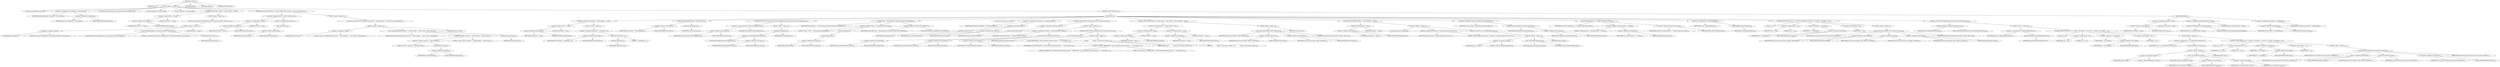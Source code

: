 digraph "execute" {  
"373" [label = <(METHOD,execute)<SUB>202</SUB>> ]
"4" [label = <(PARAM,this)<SUB>202</SUB>> ]
"374" [label = <(BLOCK,&lt;empty&gt;,&lt;empty&gt;)<SUB>202</SUB>> ]
"375" [label = <(LOCAL,File savedBaseDir: java.io.File)> ]
"376" [label = <(&lt;operator&gt;.assignment,File savedBaseDir = this.baseDir)<SUB>203</SUB>> ]
"377" [label = <(IDENTIFIER,savedBaseDir,File savedBaseDir = this.baseDir)<SUB>203</SUB>> ]
"378" [label = <(&lt;operator&gt;.fieldAccess,this.baseDir)<SUB>203</SUB>> ]
"379" [label = <(IDENTIFIER,this,File savedBaseDir = this.baseDir)<SUB>203</SUB>> ]
"380" [label = <(FIELD_IDENTIFIER,baseDir,baseDir)<SUB>203</SUB>> ]
"381" [label = <(LOCAL,DirectoryScanner scanner: org.apache.tools.ant.DirectoryScanner)> ]
"382" [label = <(LOCAL,String[] list: java.lang.String[])> ]
"383" [label = <(LOCAL,String[] dirs: java.lang.String[])> ]
"384" [label = <(CONTROL_STRUCTURE,if (xslFile == null),if (xslFile == null))<SUB>209</SUB>> ]
"385" [label = <(&lt;operator&gt;.equals,xslFile == null)<SUB>209</SUB>> ]
"386" [label = <(&lt;operator&gt;.fieldAccess,this.xslFile)<SUB>209</SUB>> ]
"387" [label = <(IDENTIFIER,this,xslFile == null)<SUB>209</SUB>> ]
"388" [label = <(FIELD_IDENTIFIER,xslFile,xslFile)<SUB>209</SUB>> ]
"389" [label = <(LITERAL,null,xslFile == null)<SUB>209</SUB>> ]
"390" [label = <(BLOCK,&lt;empty&gt;,&lt;empty&gt;)<SUB>209</SUB>> ]
"391" [label = <(&lt;operator&gt;.throw,throw new BuildException(&quot;no stylesheet specified&quot;, getLocation());)<SUB>210</SUB>> ]
"392" [label = <(BLOCK,&lt;empty&gt;,&lt;empty&gt;)<SUB>210</SUB>> ]
"393" [label = <(&lt;operator&gt;.assignment,&lt;empty&gt;)> ]
"394" [label = <(IDENTIFIER,$obj3,&lt;empty&gt;)> ]
"395" [label = <(&lt;operator&gt;.alloc,new BuildException(&quot;no stylesheet specified&quot;, getLocation()))<SUB>210</SUB>> ]
"396" [label = <(&lt;init&gt;,new BuildException(&quot;no stylesheet specified&quot;, getLocation()))<SUB>210</SUB>> ]
"397" [label = <(IDENTIFIER,$obj3,new BuildException(&quot;no stylesheet specified&quot;, getLocation()))> ]
"398" [label = <(LITERAL,&quot;no stylesheet specified&quot;,new BuildException(&quot;no stylesheet specified&quot;, getLocation()))<SUB>210</SUB>> ]
"399" [label = <(getLocation,getLocation())<SUB>210</SUB>> ]
"3" [label = <(IDENTIFIER,this,getLocation())<SUB>210</SUB>> ]
"400" [label = <(IDENTIFIER,$obj3,&lt;empty&gt;)> ]
"401" [label = <(CONTROL_STRUCTURE,if (inFile != null &amp;&amp; !inFile.exists()),if (inFile != null &amp;&amp; !inFile.exists()))<SUB>213</SUB>> ]
"402" [label = <(&lt;operator&gt;.logicalAnd,inFile != null &amp;&amp; !inFile.exists())<SUB>213</SUB>> ]
"403" [label = <(&lt;operator&gt;.notEquals,inFile != null)<SUB>213</SUB>> ]
"404" [label = <(&lt;operator&gt;.fieldAccess,this.inFile)<SUB>213</SUB>> ]
"405" [label = <(IDENTIFIER,this,inFile != null)<SUB>213</SUB>> ]
"406" [label = <(FIELD_IDENTIFIER,inFile,inFile)<SUB>213</SUB>> ]
"407" [label = <(LITERAL,null,inFile != null)<SUB>213</SUB>> ]
"408" [label = <(&lt;operator&gt;.logicalNot,!inFile.exists())<SUB>213</SUB>> ]
"409" [label = <(exists,inFile.exists())<SUB>213</SUB>> ]
"410" [label = <(&lt;operator&gt;.fieldAccess,this.inFile)<SUB>213</SUB>> ]
"411" [label = <(IDENTIFIER,this,inFile.exists())<SUB>213</SUB>> ]
"412" [label = <(FIELD_IDENTIFIER,inFile,inFile)<SUB>213</SUB>> ]
"413" [label = <(BLOCK,&lt;empty&gt;,&lt;empty&gt;)<SUB>213</SUB>> ]
"414" [label = <(&lt;operator&gt;.throw,throw new BuildException(&quot;input file &quot; + inFile.toString() + &quot; does not exist&quot;, getLocation());)<SUB>214</SUB>> ]
"415" [label = <(BLOCK,&lt;empty&gt;,&lt;empty&gt;)<SUB>214</SUB>> ]
"416" [label = <(&lt;operator&gt;.assignment,&lt;empty&gt;)> ]
"417" [label = <(IDENTIFIER,$obj4,&lt;empty&gt;)> ]
"418" [label = <(&lt;operator&gt;.alloc,new BuildException(&quot;input file &quot; + inFile.toString() + &quot; does not exist&quot;, getLocation()))<SUB>214</SUB>> ]
"419" [label = <(&lt;init&gt;,new BuildException(&quot;input file &quot; + inFile.toString() + &quot; does not exist&quot;, getLocation()))<SUB>214</SUB>> ]
"420" [label = <(IDENTIFIER,$obj4,new BuildException(&quot;input file &quot; + inFile.toString() + &quot; does not exist&quot;, getLocation()))> ]
"421" [label = <(&lt;operator&gt;.addition,&quot;input file &quot; + inFile.toString() + &quot; does not exist&quot;)<SUB>214</SUB>> ]
"422" [label = <(&lt;operator&gt;.addition,&quot;input file &quot; + inFile.toString())<SUB>214</SUB>> ]
"423" [label = <(LITERAL,&quot;input file &quot;,&quot;input file &quot; + inFile.toString())<SUB>214</SUB>> ]
"424" [label = <(toString,inFile.toString())<SUB>214</SUB>> ]
"425" [label = <(&lt;operator&gt;.fieldAccess,this.inFile)<SUB>214</SUB>> ]
"426" [label = <(IDENTIFIER,this,inFile.toString())<SUB>214</SUB>> ]
"427" [label = <(FIELD_IDENTIFIER,inFile,inFile)<SUB>214</SUB>> ]
"428" [label = <(LITERAL,&quot; does not exist&quot;,&quot;input file &quot; + inFile.toString() + &quot; does not exist&quot;)<SUB>214</SUB>> ]
"429" [label = <(getLocation,getLocation())<SUB>214</SUB>> ]
"5" [label = <(IDENTIFIER,this,getLocation())<SUB>214</SUB>> ]
"430" [label = <(IDENTIFIER,$obj4,&lt;empty&gt;)> ]
"431" [label = <(CONTROL_STRUCTURE,try,try)<SUB>216</SUB>> ]
"432" [label = <(BLOCK,try,try)<SUB>216</SUB>> ]
"433" [label = <(CONTROL_STRUCTURE,if (baseDir == null),if (baseDir == null))<SUB>217</SUB>> ]
"434" [label = <(&lt;operator&gt;.equals,baseDir == null)<SUB>217</SUB>> ]
"435" [label = <(&lt;operator&gt;.fieldAccess,this.baseDir)<SUB>217</SUB>> ]
"436" [label = <(IDENTIFIER,this,baseDir == null)<SUB>217</SUB>> ]
"437" [label = <(FIELD_IDENTIFIER,baseDir,baseDir)<SUB>217</SUB>> ]
"438" [label = <(LITERAL,null,baseDir == null)<SUB>217</SUB>> ]
"439" [label = <(BLOCK,&lt;empty&gt;,&lt;empty&gt;)<SUB>217</SUB>> ]
"440" [label = <(&lt;operator&gt;.assignment,this.baseDir = resolveFile(&quot;.&quot;))<SUB>218</SUB>> ]
"441" [label = <(&lt;operator&gt;.fieldAccess,this.baseDir)<SUB>218</SUB>> ]
"442" [label = <(IDENTIFIER,this,this.baseDir = resolveFile(&quot;.&quot;))<SUB>218</SUB>> ]
"443" [label = <(FIELD_IDENTIFIER,baseDir,baseDir)<SUB>218</SUB>> ]
"444" [label = <(resolveFile,resolveFile(&quot;.&quot;))<SUB>218</SUB>> ]
"445" [label = <(getProject,getProject())<SUB>218</SUB>> ]
"6" [label = <(IDENTIFIER,this,getProject())<SUB>218</SUB>> ]
"446" [label = <(LITERAL,&quot;.&quot;,resolveFile(&quot;.&quot;))<SUB>218</SUB>> ]
"447" [label = <(&lt;operator&gt;.assignment,this.liaison = this.getLiaison())<SUB>221</SUB>> ]
"448" [label = <(&lt;operator&gt;.fieldAccess,this.liaison)<SUB>221</SUB>> ]
"449" [label = <(IDENTIFIER,this,this.liaison = this.getLiaison())<SUB>221</SUB>> ]
"450" [label = <(FIELD_IDENTIFIER,liaison,liaison)<SUB>221</SUB>> ]
"451" [label = <(getLiaison,this.getLiaison())<SUB>221</SUB>> ]
"7" [label = <(IDENTIFIER,this,this.getLiaison())<SUB>221</SUB>> ]
"452" [label = <(CONTROL_STRUCTURE,if (liaison instanceof XSLTLoggerAware),if (liaison instanceof XSLTLoggerAware))<SUB>224</SUB>> ]
"453" [label = <(&lt;operator&gt;.instanceOf,liaison instanceof XSLTLoggerAware)<SUB>224</SUB>> ]
"454" [label = <(&lt;operator&gt;.fieldAccess,this.liaison)<SUB>224</SUB>> ]
"455" [label = <(IDENTIFIER,this,liaison instanceof XSLTLoggerAware)<SUB>224</SUB>> ]
"456" [label = <(FIELD_IDENTIFIER,liaison,liaison)<SUB>224</SUB>> ]
"457" [label = <(TYPE_REF,XSLTLoggerAware,XSLTLoggerAware)<SUB>224</SUB>> ]
"458" [label = <(BLOCK,&lt;empty&gt;,&lt;empty&gt;)<SUB>224</SUB>> ]
"459" [label = <(setLogger,setLogger(this))<SUB>225</SUB>> ]
"460" [label = <(&lt;operator&gt;.cast,(XSLTLoggerAware) liaison)<SUB>225</SUB>> ]
"461" [label = <(TYPE_REF,XSLTLoggerAware,XSLTLoggerAware)<SUB>225</SUB>> ]
"462" [label = <(&lt;operator&gt;.fieldAccess,this.liaison)<SUB>225</SUB>> ]
"463" [label = <(IDENTIFIER,this,(XSLTLoggerAware) liaison)<SUB>225</SUB>> ]
"464" [label = <(FIELD_IDENTIFIER,liaison,liaison)<SUB>225</SUB>> ]
"8" [label = <(IDENTIFIER,this,setLogger(this))<SUB>225</SUB>> ]
"465" [label = <(log,log(&quot;Using &quot; + liaison.getClass().toString(), Project.MSG_VERBOSE))<SUB>228</SUB>> ]
"9" [label = <(IDENTIFIER,this,log(&quot;Using &quot; + liaison.getClass().toString(), Project.MSG_VERBOSE))<SUB>228</SUB>> ]
"466" [label = <(&lt;operator&gt;.addition,&quot;Using &quot; + liaison.getClass().toString())<SUB>228</SUB>> ]
"467" [label = <(LITERAL,&quot;Using &quot;,&quot;Using &quot; + liaison.getClass().toString())<SUB>228</SUB>> ]
"468" [label = <(toString,toString())<SUB>228</SUB>> ]
"469" [label = <(getClass,getClass())<SUB>228</SUB>> ]
"470" [label = <(&lt;operator&gt;.fieldAccess,this.liaison)<SUB>228</SUB>> ]
"471" [label = <(IDENTIFIER,this,getClass())<SUB>228</SUB>> ]
"472" [label = <(FIELD_IDENTIFIER,liaison,liaison)<SUB>228</SUB>> ]
"473" [label = <(&lt;operator&gt;.fieldAccess,Project.MSG_VERBOSE)<SUB>228</SUB>> ]
"474" [label = <(IDENTIFIER,Project,log(&quot;Using &quot; + liaison.getClass().toString(), Project.MSG_VERBOSE))<SUB>228</SUB>> ]
"475" [label = <(FIELD_IDENTIFIER,MSG_VERBOSE,MSG_VERBOSE)<SUB>228</SUB>> ]
"476" [label = <(LOCAL,File stylesheet: java.io.File)> ]
"477" [label = <(&lt;operator&gt;.assignment,File stylesheet = resolveFile(xslFile))<SUB>230</SUB>> ]
"478" [label = <(IDENTIFIER,stylesheet,File stylesheet = resolveFile(xslFile))<SUB>230</SUB>> ]
"479" [label = <(resolveFile,resolveFile(xslFile))<SUB>230</SUB>> ]
"480" [label = <(getProject,getProject())<SUB>230</SUB>> ]
"10" [label = <(IDENTIFIER,this,getProject())<SUB>230</SUB>> ]
"481" [label = <(&lt;operator&gt;.fieldAccess,this.xslFile)<SUB>230</SUB>> ]
"482" [label = <(IDENTIFIER,this,resolveFile(xslFile))<SUB>230</SUB>> ]
"483" [label = <(FIELD_IDENTIFIER,xslFile,xslFile)<SUB>230</SUB>> ]
"484" [label = <(CONTROL_STRUCTURE,if (!stylesheet.exists()),if (!stylesheet.exists()))<SUB>231</SUB>> ]
"485" [label = <(&lt;operator&gt;.logicalNot,!stylesheet.exists())<SUB>231</SUB>> ]
"486" [label = <(exists,stylesheet.exists())<SUB>231</SUB>> ]
"487" [label = <(IDENTIFIER,stylesheet,stylesheet.exists())<SUB>231</SUB>> ]
"488" [label = <(BLOCK,&lt;empty&gt;,&lt;empty&gt;)<SUB>231</SUB>> ]
"489" [label = <(&lt;operator&gt;.assignment,stylesheet = resolveFile(baseDir, xslFile))<SUB>232</SUB>> ]
"490" [label = <(IDENTIFIER,stylesheet,stylesheet = resolveFile(baseDir, xslFile))<SUB>232</SUB>> ]
"491" [label = <(resolveFile,resolveFile(baseDir, xslFile))<SUB>232</SUB>> ]
"492" [label = <(&lt;operator&gt;.fieldAccess,this.fileUtils)<SUB>232</SUB>> ]
"493" [label = <(IDENTIFIER,this,resolveFile(baseDir, xslFile))<SUB>232</SUB>> ]
"494" [label = <(FIELD_IDENTIFIER,fileUtils,fileUtils)<SUB>232</SUB>> ]
"495" [label = <(&lt;operator&gt;.fieldAccess,this.baseDir)<SUB>232</SUB>> ]
"496" [label = <(IDENTIFIER,this,resolveFile(baseDir, xslFile))<SUB>232</SUB>> ]
"497" [label = <(FIELD_IDENTIFIER,baseDir,baseDir)<SUB>232</SUB>> ]
"498" [label = <(&lt;operator&gt;.fieldAccess,this.xslFile)<SUB>232</SUB>> ]
"499" [label = <(IDENTIFIER,this,resolveFile(baseDir, xslFile))<SUB>232</SUB>> ]
"500" [label = <(FIELD_IDENTIFIER,xslFile,xslFile)<SUB>232</SUB>> ]
"501" [label = <(CONTROL_STRUCTURE,if (stylesheet.exists()),if (stylesheet.exists()))<SUB>237</SUB>> ]
"502" [label = <(exists,stylesheet.exists())<SUB>237</SUB>> ]
"503" [label = <(IDENTIFIER,stylesheet,stylesheet.exists())<SUB>237</SUB>> ]
"504" [label = <(BLOCK,&lt;empty&gt;,&lt;empty&gt;)<SUB>237</SUB>> ]
"505" [label = <(log,log(&quot;DEPRECATED - the style attribute should be relative &quot; + &quot;to the project\'s&quot;))<SUB>238</SUB>> ]
"11" [label = <(IDENTIFIER,this,log(&quot;DEPRECATED - the style attribute should be relative &quot; + &quot;to the project\'s&quot;))<SUB>238</SUB>> ]
"506" [label = <(&lt;operator&gt;.addition,&quot;DEPRECATED - the style attribute should be relative &quot; + &quot;to the project\'s&quot;)<SUB>238</SUB>> ]
"507" [label = <(LITERAL,&quot;DEPRECATED - the style attribute should be relative &quot;,&quot;DEPRECATED - the style attribute should be relative &quot; + &quot;to the project\'s&quot;)<SUB>238</SUB>> ]
"508" [label = <(LITERAL,&quot;to the project\'s&quot;,&quot;DEPRECATED - the style attribute should be relative &quot; + &quot;to the project\'s&quot;)<SUB>239</SUB>> ]
"509" [label = <(log,log(&quot;             basedir, not the tasks\'s basedir.&quot;))<SUB>240</SUB>> ]
"12" [label = <(IDENTIFIER,this,log(&quot;             basedir, not the tasks\'s basedir.&quot;))<SUB>240</SUB>> ]
"510" [label = <(LITERAL,&quot;             basedir, not the tasks\'s basedir.&quot;,log(&quot;             basedir, not the tasks\'s basedir.&quot;))<SUB>240</SUB>> ]
"511" [label = <(CONTROL_STRUCTURE,if (inFile != null &amp;&amp; outFile != null),if (inFile != null &amp;&amp; outFile != null))<SUB>245</SUB>> ]
"512" [label = <(&lt;operator&gt;.logicalAnd,inFile != null &amp;&amp; outFile != null)<SUB>245</SUB>> ]
"513" [label = <(&lt;operator&gt;.notEquals,inFile != null)<SUB>245</SUB>> ]
"514" [label = <(&lt;operator&gt;.fieldAccess,this.inFile)<SUB>245</SUB>> ]
"515" [label = <(IDENTIFIER,this,inFile != null)<SUB>245</SUB>> ]
"516" [label = <(FIELD_IDENTIFIER,inFile,inFile)<SUB>245</SUB>> ]
"517" [label = <(LITERAL,null,inFile != null)<SUB>245</SUB>> ]
"518" [label = <(&lt;operator&gt;.notEquals,outFile != null)<SUB>245</SUB>> ]
"519" [label = <(&lt;operator&gt;.fieldAccess,this.outFile)<SUB>245</SUB>> ]
"520" [label = <(IDENTIFIER,this,outFile != null)<SUB>245</SUB>> ]
"521" [label = <(FIELD_IDENTIFIER,outFile,outFile)<SUB>245</SUB>> ]
"522" [label = <(LITERAL,null,outFile != null)<SUB>245</SUB>> ]
"523" [label = <(BLOCK,&lt;empty&gt;,&lt;empty&gt;)<SUB>245</SUB>> ]
"524" [label = <(process,this.process(inFile, outFile, stylesheet))<SUB>246</SUB>> ]
"13" [label = <(IDENTIFIER,this,this.process(inFile, outFile, stylesheet))<SUB>246</SUB>> ]
"525" [label = <(&lt;operator&gt;.fieldAccess,this.inFile)<SUB>246</SUB>> ]
"526" [label = <(IDENTIFIER,this,this.process(inFile, outFile, stylesheet))<SUB>246</SUB>> ]
"527" [label = <(FIELD_IDENTIFIER,inFile,inFile)<SUB>246</SUB>> ]
"528" [label = <(&lt;operator&gt;.fieldAccess,this.outFile)<SUB>246</SUB>> ]
"529" [label = <(IDENTIFIER,this,this.process(inFile, outFile, stylesheet))<SUB>246</SUB>> ]
"530" [label = <(FIELD_IDENTIFIER,outFile,outFile)<SUB>246</SUB>> ]
"531" [label = <(IDENTIFIER,stylesheet,this.process(inFile, outFile, stylesheet))<SUB>246</SUB>> ]
"532" [label = <(RETURN,return;,return;)<SUB>247</SUB>> ]
"533" [label = <(CONTROL_STRUCTURE,if (destDir == null),if (destDir == null))<SUB>256</SUB>> ]
"534" [label = <(&lt;operator&gt;.equals,destDir == null)<SUB>256</SUB>> ]
"535" [label = <(&lt;operator&gt;.fieldAccess,this.destDir)<SUB>256</SUB>> ]
"536" [label = <(IDENTIFIER,this,destDir == null)<SUB>256</SUB>> ]
"537" [label = <(FIELD_IDENTIFIER,destDir,destDir)<SUB>256</SUB>> ]
"538" [label = <(LITERAL,null,destDir == null)<SUB>256</SUB>> ]
"539" [label = <(BLOCK,&lt;empty&gt;,&lt;empty&gt;)<SUB>256</SUB>> ]
"540" [label = <(LOCAL,String msg: java.lang.String)> ]
"541" [label = <(&lt;operator&gt;.assignment,String msg = &quot;destdir attributes must be set!&quot;)<SUB>257</SUB>> ]
"542" [label = <(IDENTIFIER,msg,String msg = &quot;destdir attributes must be set!&quot;)<SUB>257</SUB>> ]
"543" [label = <(LITERAL,&quot;destdir attributes must be set!&quot;,String msg = &quot;destdir attributes must be set!&quot;)<SUB>257</SUB>> ]
"544" [label = <(&lt;operator&gt;.throw,throw new BuildException(msg);)<SUB>258</SUB>> ]
"545" [label = <(BLOCK,&lt;empty&gt;,&lt;empty&gt;)<SUB>258</SUB>> ]
"546" [label = <(&lt;operator&gt;.assignment,&lt;empty&gt;)> ]
"547" [label = <(IDENTIFIER,$obj5,&lt;empty&gt;)> ]
"548" [label = <(&lt;operator&gt;.alloc,new BuildException(msg))<SUB>258</SUB>> ]
"549" [label = <(&lt;init&gt;,new BuildException(msg))<SUB>258</SUB>> ]
"550" [label = <(IDENTIFIER,$obj5,new BuildException(msg))> ]
"551" [label = <(IDENTIFIER,msg,new BuildException(msg))<SUB>258</SUB>> ]
"552" [label = <(IDENTIFIER,$obj5,&lt;empty&gt;)> ]
"553" [label = <(&lt;operator&gt;.assignment,scanner = getDirectoryScanner(baseDir))<SUB>260</SUB>> ]
"554" [label = <(IDENTIFIER,scanner,scanner = getDirectoryScanner(baseDir))<SUB>260</SUB>> ]
"555" [label = <(getDirectoryScanner,getDirectoryScanner(baseDir))<SUB>260</SUB>> ]
"14" [label = <(IDENTIFIER,this,getDirectoryScanner(baseDir))<SUB>260</SUB>> ]
"556" [label = <(&lt;operator&gt;.fieldAccess,this.baseDir)<SUB>260</SUB>> ]
"557" [label = <(IDENTIFIER,this,getDirectoryScanner(baseDir))<SUB>260</SUB>> ]
"558" [label = <(FIELD_IDENTIFIER,baseDir,baseDir)<SUB>260</SUB>> ]
"559" [label = <(log,log(&quot;Transforming into &quot; + destDir, Project.MSG_INFO))<SUB>261</SUB>> ]
"15" [label = <(IDENTIFIER,this,log(&quot;Transforming into &quot; + destDir, Project.MSG_INFO))<SUB>261</SUB>> ]
"560" [label = <(&lt;operator&gt;.addition,&quot;Transforming into &quot; + destDir)<SUB>261</SUB>> ]
"561" [label = <(LITERAL,&quot;Transforming into &quot;,&quot;Transforming into &quot; + destDir)<SUB>261</SUB>> ]
"562" [label = <(&lt;operator&gt;.fieldAccess,this.destDir)<SUB>261</SUB>> ]
"563" [label = <(IDENTIFIER,this,&quot;Transforming into &quot; + destDir)<SUB>261</SUB>> ]
"564" [label = <(FIELD_IDENTIFIER,destDir,destDir)<SUB>261</SUB>> ]
"565" [label = <(&lt;operator&gt;.fieldAccess,Project.MSG_INFO)<SUB>261</SUB>> ]
"566" [label = <(IDENTIFIER,Project,log(&quot;Transforming into &quot; + destDir, Project.MSG_INFO))<SUB>261</SUB>> ]
"567" [label = <(FIELD_IDENTIFIER,MSG_INFO,MSG_INFO)<SUB>261</SUB>> ]
"568" [label = <(&lt;operator&gt;.assignment,list = getIncludedFiles())<SUB>264</SUB>> ]
"569" [label = <(IDENTIFIER,list,list = getIncludedFiles())<SUB>264</SUB>> ]
"570" [label = <(getIncludedFiles,getIncludedFiles())<SUB>264</SUB>> ]
"571" [label = <(IDENTIFIER,scanner,getIncludedFiles())<SUB>264</SUB>> ]
"572" [label = <(CONTROL_STRUCTURE,for (int i = 0; Some(i &lt; list.length); ++i),for (int i = 0; Some(i &lt; list.length); ++i))<SUB>265</SUB>> ]
"573" [label = <(LOCAL,int i: int)> ]
"574" [label = <(&lt;operator&gt;.assignment,int i = 0)<SUB>265</SUB>> ]
"575" [label = <(IDENTIFIER,i,int i = 0)<SUB>265</SUB>> ]
"576" [label = <(LITERAL,0,int i = 0)<SUB>265</SUB>> ]
"577" [label = <(&lt;operator&gt;.lessThan,i &lt; list.length)<SUB>265</SUB>> ]
"578" [label = <(IDENTIFIER,i,i &lt; list.length)<SUB>265</SUB>> ]
"579" [label = <(&lt;operator&gt;.fieldAccess,list.length)<SUB>265</SUB>> ]
"580" [label = <(IDENTIFIER,list,i &lt; list.length)<SUB>265</SUB>> ]
"581" [label = <(FIELD_IDENTIFIER,length,length)<SUB>265</SUB>> ]
"582" [label = <(&lt;operator&gt;.preIncrement,++i)<SUB>265</SUB>> ]
"583" [label = <(IDENTIFIER,i,++i)<SUB>265</SUB>> ]
"584" [label = <(BLOCK,&lt;empty&gt;,&lt;empty&gt;)<SUB>265</SUB>> ]
"585" [label = <(process,this.process(baseDir, list[i], destDir, stylesheet))<SUB>266</SUB>> ]
"16" [label = <(IDENTIFIER,this,this.process(baseDir, list[i], destDir, stylesheet))<SUB>266</SUB>> ]
"586" [label = <(&lt;operator&gt;.fieldAccess,this.baseDir)<SUB>266</SUB>> ]
"587" [label = <(IDENTIFIER,this,this.process(baseDir, list[i], destDir, stylesheet))<SUB>266</SUB>> ]
"588" [label = <(FIELD_IDENTIFIER,baseDir,baseDir)<SUB>266</SUB>> ]
"589" [label = <(&lt;operator&gt;.indexAccess,list[i])<SUB>266</SUB>> ]
"590" [label = <(IDENTIFIER,list,this.process(baseDir, list[i], destDir, stylesheet))<SUB>266</SUB>> ]
"591" [label = <(IDENTIFIER,i,this.process(baseDir, list[i], destDir, stylesheet))<SUB>266</SUB>> ]
"592" [label = <(&lt;operator&gt;.fieldAccess,this.destDir)<SUB>266</SUB>> ]
"593" [label = <(IDENTIFIER,this,this.process(baseDir, list[i], destDir, stylesheet))<SUB>266</SUB>> ]
"594" [label = <(FIELD_IDENTIFIER,destDir,destDir)<SUB>266</SUB>> ]
"595" [label = <(IDENTIFIER,stylesheet,this.process(baseDir, list[i], destDir, stylesheet))<SUB>266</SUB>> ]
"596" [label = <(CONTROL_STRUCTURE,if (performDirectoryScan),if (performDirectoryScan))<SUB>268</SUB>> ]
"597" [label = <(&lt;operator&gt;.fieldAccess,this.performDirectoryScan)<SUB>268</SUB>> ]
"598" [label = <(IDENTIFIER,this,if (performDirectoryScan))<SUB>268</SUB>> ]
"599" [label = <(FIELD_IDENTIFIER,performDirectoryScan,performDirectoryScan)<SUB>268</SUB>> ]
"600" [label = <(BLOCK,&lt;empty&gt;,&lt;empty&gt;)<SUB>268</SUB>> ]
"601" [label = <(&lt;operator&gt;.assignment,dirs = getIncludedDirectories())<SUB>270</SUB>> ]
"602" [label = <(IDENTIFIER,dirs,dirs = getIncludedDirectories())<SUB>270</SUB>> ]
"603" [label = <(getIncludedDirectories,getIncludedDirectories())<SUB>270</SUB>> ]
"604" [label = <(IDENTIFIER,scanner,getIncludedDirectories())<SUB>270</SUB>> ]
"605" [label = <(CONTROL_STRUCTURE,for (int j = 0; Some(j &lt; dirs.length); ++j),for (int j = 0; Some(j &lt; dirs.length); ++j))<SUB>271</SUB>> ]
"606" [label = <(LOCAL,int j: int)> ]
"607" [label = <(&lt;operator&gt;.assignment,int j = 0)<SUB>271</SUB>> ]
"608" [label = <(IDENTIFIER,j,int j = 0)<SUB>271</SUB>> ]
"609" [label = <(LITERAL,0,int j = 0)<SUB>271</SUB>> ]
"610" [label = <(&lt;operator&gt;.lessThan,j &lt; dirs.length)<SUB>271</SUB>> ]
"611" [label = <(IDENTIFIER,j,j &lt; dirs.length)<SUB>271</SUB>> ]
"612" [label = <(&lt;operator&gt;.fieldAccess,dirs.length)<SUB>271</SUB>> ]
"613" [label = <(IDENTIFIER,dirs,j &lt; dirs.length)<SUB>271</SUB>> ]
"614" [label = <(FIELD_IDENTIFIER,length,length)<SUB>271</SUB>> ]
"615" [label = <(&lt;operator&gt;.preIncrement,++j)<SUB>271</SUB>> ]
"616" [label = <(IDENTIFIER,j,++j)<SUB>271</SUB>> ]
"617" [label = <(BLOCK,&lt;empty&gt;,&lt;empty&gt;)<SUB>271</SUB>> ]
"618" [label = <(&lt;operator&gt;.assignment,list = new File(baseDir, dirs[j]).list())<SUB>272</SUB>> ]
"619" [label = <(IDENTIFIER,list,list = new File(baseDir, dirs[j]).list())<SUB>272</SUB>> ]
"620" [label = <(list,new File(baseDir, dirs[j]).list())<SUB>272</SUB>> ]
"621" [label = <(BLOCK,&lt;empty&gt;,&lt;empty&gt;)<SUB>272</SUB>> ]
"622" [label = <(&lt;operator&gt;.assignment,&lt;empty&gt;)> ]
"623" [label = <(IDENTIFIER,$obj6,&lt;empty&gt;)> ]
"624" [label = <(&lt;operator&gt;.alloc,new File(baseDir, dirs[j]))<SUB>272</SUB>> ]
"625" [label = <(&lt;init&gt;,new File(baseDir, dirs[j]))<SUB>272</SUB>> ]
"626" [label = <(IDENTIFIER,$obj6,new File(baseDir, dirs[j]))> ]
"627" [label = <(&lt;operator&gt;.fieldAccess,this.baseDir)<SUB>272</SUB>> ]
"628" [label = <(IDENTIFIER,this,new File(baseDir, dirs[j]))<SUB>272</SUB>> ]
"629" [label = <(FIELD_IDENTIFIER,baseDir,baseDir)<SUB>272</SUB>> ]
"630" [label = <(&lt;operator&gt;.indexAccess,dirs[j])<SUB>272</SUB>> ]
"631" [label = <(IDENTIFIER,dirs,new File(baseDir, dirs[j]))<SUB>272</SUB>> ]
"632" [label = <(IDENTIFIER,j,new File(baseDir, dirs[j]))<SUB>272</SUB>> ]
"633" [label = <(IDENTIFIER,$obj6,&lt;empty&gt;)> ]
"634" [label = <(CONTROL_STRUCTURE,for (int i = 0; Some(i &lt; list.length); ++i),for (int i = 0; Some(i &lt; list.length); ++i))<SUB>273</SUB>> ]
"635" [label = <(LOCAL,int i: int)> ]
"636" [label = <(&lt;operator&gt;.assignment,int i = 0)<SUB>273</SUB>> ]
"637" [label = <(IDENTIFIER,i,int i = 0)<SUB>273</SUB>> ]
"638" [label = <(LITERAL,0,int i = 0)<SUB>273</SUB>> ]
"639" [label = <(&lt;operator&gt;.lessThan,i &lt; list.length)<SUB>273</SUB>> ]
"640" [label = <(IDENTIFIER,i,i &lt; list.length)<SUB>273</SUB>> ]
"641" [label = <(&lt;operator&gt;.fieldAccess,list.length)<SUB>273</SUB>> ]
"642" [label = <(IDENTIFIER,list,i &lt; list.length)<SUB>273</SUB>> ]
"643" [label = <(FIELD_IDENTIFIER,length,length)<SUB>273</SUB>> ]
"644" [label = <(&lt;operator&gt;.preIncrement,++i)<SUB>273</SUB>> ]
"645" [label = <(IDENTIFIER,i,++i)<SUB>273</SUB>> ]
"646" [label = <(BLOCK,&lt;empty&gt;,&lt;empty&gt;)<SUB>273</SUB>> ]
"647" [label = <(process,this.process(baseDir, list[i], destDir, stylesheet))<SUB>274</SUB>> ]
"17" [label = <(IDENTIFIER,this,this.process(baseDir, list[i], destDir, stylesheet))<SUB>274</SUB>> ]
"648" [label = <(&lt;operator&gt;.fieldAccess,this.baseDir)<SUB>274</SUB>> ]
"649" [label = <(IDENTIFIER,this,this.process(baseDir, list[i], destDir, stylesheet))<SUB>274</SUB>> ]
"650" [label = <(FIELD_IDENTIFIER,baseDir,baseDir)<SUB>274</SUB>> ]
"651" [label = <(&lt;operator&gt;.indexAccess,list[i])<SUB>274</SUB>> ]
"652" [label = <(IDENTIFIER,list,this.process(baseDir, list[i], destDir, stylesheet))<SUB>274</SUB>> ]
"653" [label = <(IDENTIFIER,i,this.process(baseDir, list[i], destDir, stylesheet))<SUB>274</SUB>> ]
"654" [label = <(&lt;operator&gt;.fieldAccess,this.destDir)<SUB>274</SUB>> ]
"655" [label = <(IDENTIFIER,this,this.process(baseDir, list[i], destDir, stylesheet))<SUB>274</SUB>> ]
"656" [label = <(FIELD_IDENTIFIER,destDir,destDir)<SUB>274</SUB>> ]
"657" [label = <(IDENTIFIER,stylesheet,this.process(baseDir, list[i], destDir, stylesheet))<SUB>274</SUB>> ]
"658" [label = <(BLOCK,finally,finally)<SUB>278</SUB>> ]
"659" [label = <(&lt;operator&gt;.assignment,this.liaison = null)<SUB>279</SUB>> ]
"660" [label = <(&lt;operator&gt;.fieldAccess,this.liaison)<SUB>279</SUB>> ]
"661" [label = <(IDENTIFIER,this,this.liaison = null)<SUB>279</SUB>> ]
"662" [label = <(FIELD_IDENTIFIER,liaison,liaison)<SUB>279</SUB>> ]
"663" [label = <(LITERAL,null,this.liaison = null)<SUB>279</SUB>> ]
"664" [label = <(&lt;operator&gt;.assignment,this.stylesheetLoaded = false)<SUB>280</SUB>> ]
"665" [label = <(&lt;operator&gt;.fieldAccess,this.stylesheetLoaded)<SUB>280</SUB>> ]
"666" [label = <(IDENTIFIER,this,this.stylesheetLoaded = false)<SUB>280</SUB>> ]
"667" [label = <(FIELD_IDENTIFIER,stylesheetLoaded,stylesheetLoaded)<SUB>280</SUB>> ]
"668" [label = <(LITERAL,false,this.stylesheetLoaded = false)<SUB>280</SUB>> ]
"669" [label = <(&lt;operator&gt;.assignment,this.baseDir = savedBaseDir)<SUB>281</SUB>> ]
"670" [label = <(&lt;operator&gt;.fieldAccess,this.baseDir)<SUB>281</SUB>> ]
"671" [label = <(IDENTIFIER,this,this.baseDir = savedBaseDir)<SUB>281</SUB>> ]
"672" [label = <(FIELD_IDENTIFIER,baseDir,baseDir)<SUB>281</SUB>> ]
"673" [label = <(IDENTIFIER,savedBaseDir,this.baseDir = savedBaseDir)<SUB>281</SUB>> ]
"674" [label = <(MODIFIER,PUBLIC)> ]
"675" [label = <(MODIFIER,VIRTUAL)> ]
"676" [label = <(METHOD_RETURN,void)<SUB>202</SUB>> ]
  "373" -> "4" 
  "373" -> "374" 
  "373" -> "674" 
  "373" -> "675" 
  "373" -> "676" 
  "374" -> "375" 
  "374" -> "376" 
  "374" -> "381" 
  "374" -> "382" 
  "374" -> "383" 
  "374" -> "384" 
  "374" -> "401" 
  "374" -> "431" 
  "376" -> "377" 
  "376" -> "378" 
  "378" -> "379" 
  "378" -> "380" 
  "384" -> "385" 
  "384" -> "390" 
  "385" -> "386" 
  "385" -> "389" 
  "386" -> "387" 
  "386" -> "388" 
  "390" -> "391" 
  "391" -> "392" 
  "392" -> "393" 
  "392" -> "396" 
  "392" -> "400" 
  "393" -> "394" 
  "393" -> "395" 
  "396" -> "397" 
  "396" -> "398" 
  "396" -> "399" 
  "399" -> "3" 
  "401" -> "402" 
  "401" -> "413" 
  "402" -> "403" 
  "402" -> "408" 
  "403" -> "404" 
  "403" -> "407" 
  "404" -> "405" 
  "404" -> "406" 
  "408" -> "409" 
  "409" -> "410" 
  "410" -> "411" 
  "410" -> "412" 
  "413" -> "414" 
  "414" -> "415" 
  "415" -> "416" 
  "415" -> "419" 
  "415" -> "430" 
  "416" -> "417" 
  "416" -> "418" 
  "419" -> "420" 
  "419" -> "421" 
  "419" -> "429" 
  "421" -> "422" 
  "421" -> "428" 
  "422" -> "423" 
  "422" -> "424" 
  "424" -> "425" 
  "425" -> "426" 
  "425" -> "427" 
  "429" -> "5" 
  "431" -> "432" 
  "431" -> "658" 
  "432" -> "433" 
  "432" -> "447" 
  "432" -> "452" 
  "432" -> "465" 
  "432" -> "476" 
  "432" -> "477" 
  "432" -> "484" 
  "432" -> "511" 
  "432" -> "533" 
  "432" -> "553" 
  "432" -> "559" 
  "432" -> "568" 
  "432" -> "572" 
  "432" -> "596" 
  "433" -> "434" 
  "433" -> "439" 
  "434" -> "435" 
  "434" -> "438" 
  "435" -> "436" 
  "435" -> "437" 
  "439" -> "440" 
  "440" -> "441" 
  "440" -> "444" 
  "441" -> "442" 
  "441" -> "443" 
  "444" -> "445" 
  "444" -> "446" 
  "445" -> "6" 
  "447" -> "448" 
  "447" -> "451" 
  "448" -> "449" 
  "448" -> "450" 
  "451" -> "7" 
  "452" -> "453" 
  "452" -> "458" 
  "453" -> "454" 
  "453" -> "457" 
  "454" -> "455" 
  "454" -> "456" 
  "458" -> "459" 
  "459" -> "460" 
  "459" -> "8" 
  "460" -> "461" 
  "460" -> "462" 
  "462" -> "463" 
  "462" -> "464" 
  "465" -> "9" 
  "465" -> "466" 
  "465" -> "473" 
  "466" -> "467" 
  "466" -> "468" 
  "468" -> "469" 
  "469" -> "470" 
  "470" -> "471" 
  "470" -> "472" 
  "473" -> "474" 
  "473" -> "475" 
  "477" -> "478" 
  "477" -> "479" 
  "479" -> "480" 
  "479" -> "481" 
  "480" -> "10" 
  "481" -> "482" 
  "481" -> "483" 
  "484" -> "485" 
  "484" -> "488" 
  "485" -> "486" 
  "486" -> "487" 
  "488" -> "489" 
  "488" -> "501" 
  "489" -> "490" 
  "489" -> "491" 
  "491" -> "492" 
  "491" -> "495" 
  "491" -> "498" 
  "492" -> "493" 
  "492" -> "494" 
  "495" -> "496" 
  "495" -> "497" 
  "498" -> "499" 
  "498" -> "500" 
  "501" -> "502" 
  "501" -> "504" 
  "502" -> "503" 
  "504" -> "505" 
  "504" -> "509" 
  "505" -> "11" 
  "505" -> "506" 
  "506" -> "507" 
  "506" -> "508" 
  "509" -> "12" 
  "509" -> "510" 
  "511" -> "512" 
  "511" -> "523" 
  "512" -> "513" 
  "512" -> "518" 
  "513" -> "514" 
  "513" -> "517" 
  "514" -> "515" 
  "514" -> "516" 
  "518" -> "519" 
  "518" -> "522" 
  "519" -> "520" 
  "519" -> "521" 
  "523" -> "524" 
  "523" -> "532" 
  "524" -> "13" 
  "524" -> "525" 
  "524" -> "528" 
  "524" -> "531" 
  "525" -> "526" 
  "525" -> "527" 
  "528" -> "529" 
  "528" -> "530" 
  "533" -> "534" 
  "533" -> "539" 
  "534" -> "535" 
  "534" -> "538" 
  "535" -> "536" 
  "535" -> "537" 
  "539" -> "540" 
  "539" -> "541" 
  "539" -> "544" 
  "541" -> "542" 
  "541" -> "543" 
  "544" -> "545" 
  "545" -> "546" 
  "545" -> "549" 
  "545" -> "552" 
  "546" -> "547" 
  "546" -> "548" 
  "549" -> "550" 
  "549" -> "551" 
  "553" -> "554" 
  "553" -> "555" 
  "555" -> "14" 
  "555" -> "556" 
  "556" -> "557" 
  "556" -> "558" 
  "559" -> "15" 
  "559" -> "560" 
  "559" -> "565" 
  "560" -> "561" 
  "560" -> "562" 
  "562" -> "563" 
  "562" -> "564" 
  "565" -> "566" 
  "565" -> "567" 
  "568" -> "569" 
  "568" -> "570" 
  "570" -> "571" 
  "572" -> "573" 
  "572" -> "574" 
  "572" -> "577" 
  "572" -> "582" 
  "572" -> "584" 
  "574" -> "575" 
  "574" -> "576" 
  "577" -> "578" 
  "577" -> "579" 
  "579" -> "580" 
  "579" -> "581" 
  "582" -> "583" 
  "584" -> "585" 
  "585" -> "16" 
  "585" -> "586" 
  "585" -> "589" 
  "585" -> "592" 
  "585" -> "595" 
  "586" -> "587" 
  "586" -> "588" 
  "589" -> "590" 
  "589" -> "591" 
  "592" -> "593" 
  "592" -> "594" 
  "596" -> "597" 
  "596" -> "600" 
  "597" -> "598" 
  "597" -> "599" 
  "600" -> "601" 
  "600" -> "605" 
  "601" -> "602" 
  "601" -> "603" 
  "603" -> "604" 
  "605" -> "606" 
  "605" -> "607" 
  "605" -> "610" 
  "605" -> "615" 
  "605" -> "617" 
  "607" -> "608" 
  "607" -> "609" 
  "610" -> "611" 
  "610" -> "612" 
  "612" -> "613" 
  "612" -> "614" 
  "615" -> "616" 
  "617" -> "618" 
  "617" -> "634" 
  "618" -> "619" 
  "618" -> "620" 
  "620" -> "621" 
  "621" -> "622" 
  "621" -> "625" 
  "621" -> "633" 
  "622" -> "623" 
  "622" -> "624" 
  "625" -> "626" 
  "625" -> "627" 
  "625" -> "630" 
  "627" -> "628" 
  "627" -> "629" 
  "630" -> "631" 
  "630" -> "632" 
  "634" -> "635" 
  "634" -> "636" 
  "634" -> "639" 
  "634" -> "644" 
  "634" -> "646" 
  "636" -> "637" 
  "636" -> "638" 
  "639" -> "640" 
  "639" -> "641" 
  "641" -> "642" 
  "641" -> "643" 
  "644" -> "645" 
  "646" -> "647" 
  "647" -> "17" 
  "647" -> "648" 
  "647" -> "651" 
  "647" -> "654" 
  "647" -> "657" 
  "648" -> "649" 
  "648" -> "650" 
  "651" -> "652" 
  "651" -> "653" 
  "654" -> "655" 
  "654" -> "656" 
  "658" -> "659" 
  "658" -> "664" 
  "658" -> "669" 
  "659" -> "660" 
  "659" -> "663" 
  "660" -> "661" 
  "660" -> "662" 
  "664" -> "665" 
  "664" -> "668" 
  "665" -> "666" 
  "665" -> "667" 
  "669" -> "670" 
  "669" -> "673" 
  "670" -> "671" 
  "670" -> "672" 
}
